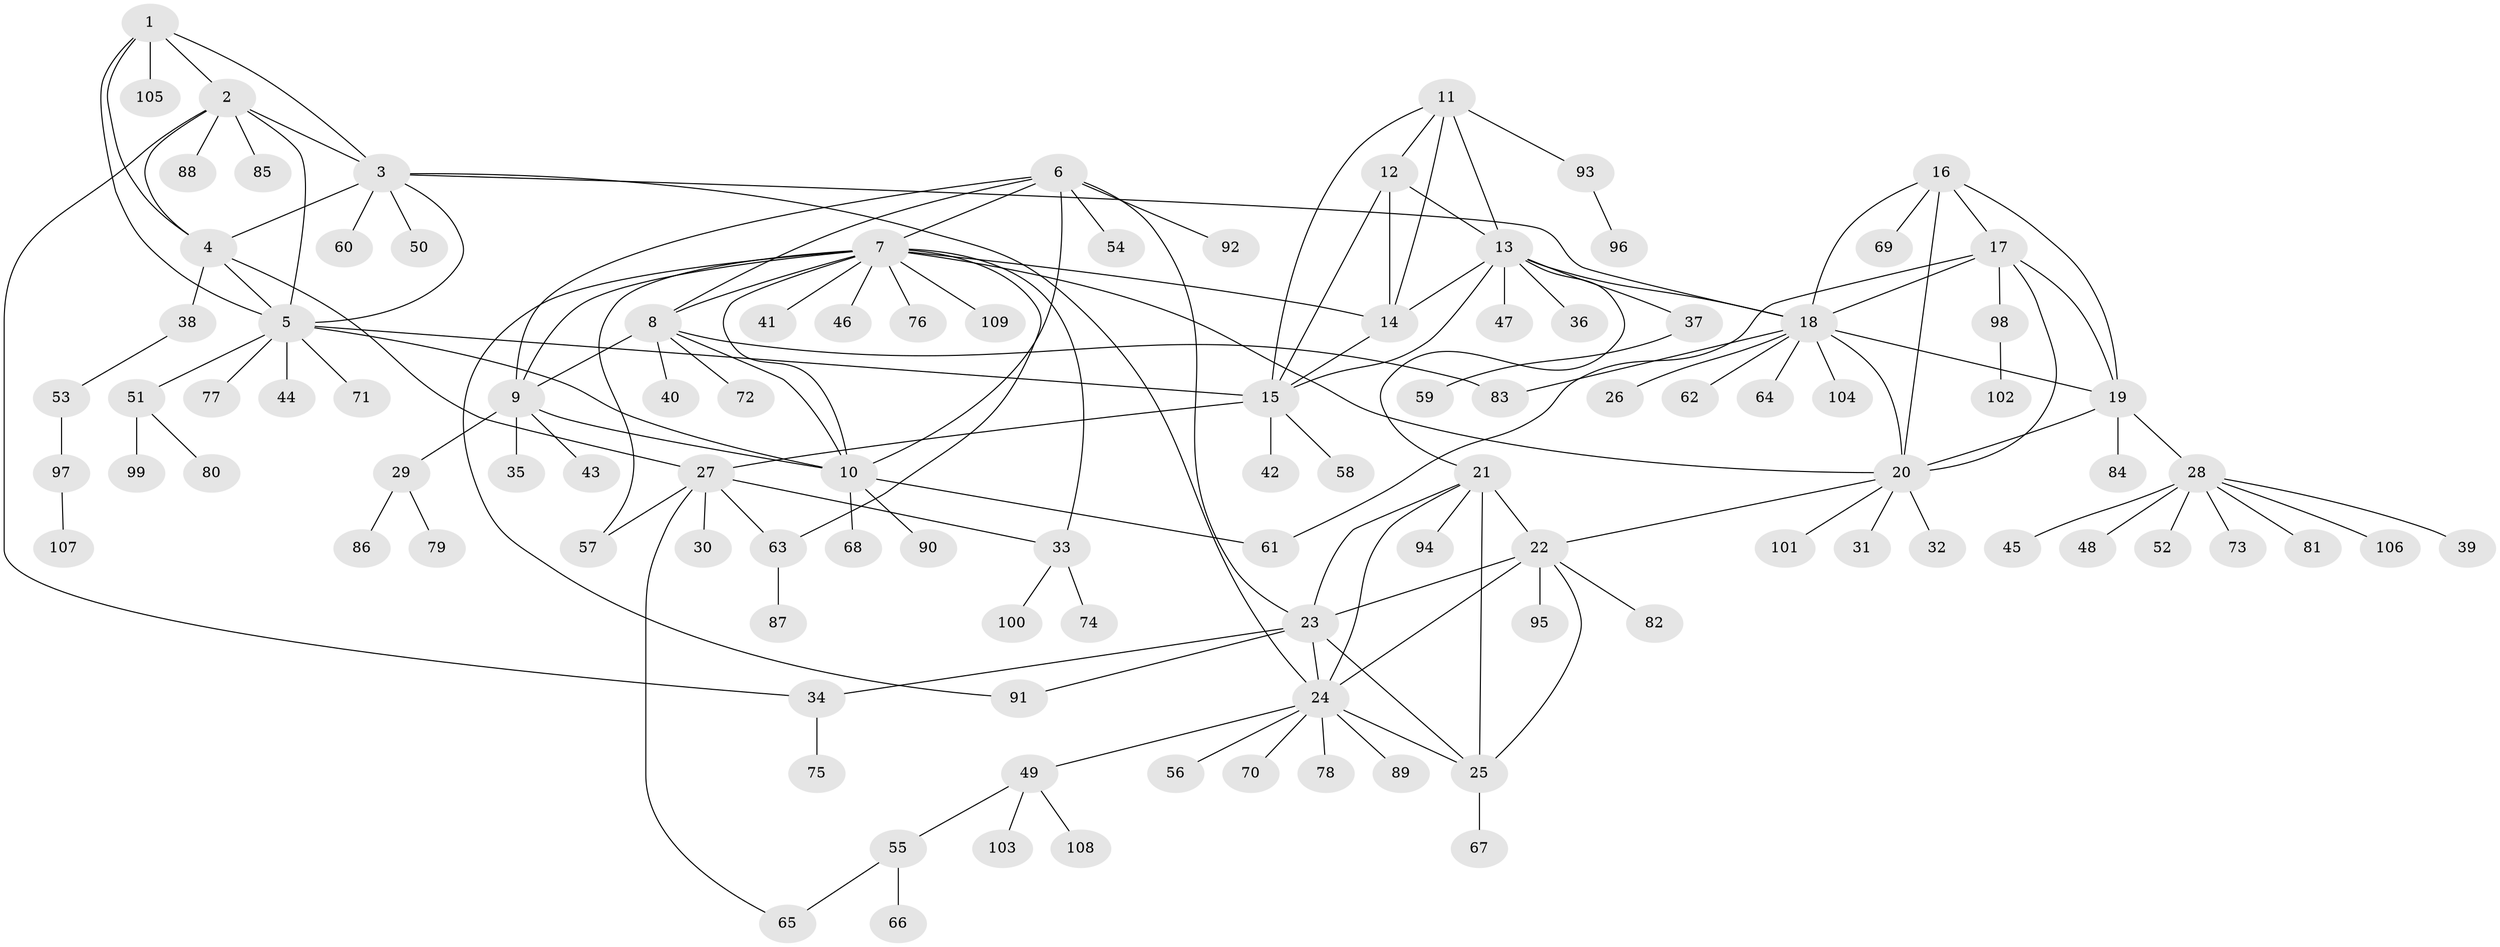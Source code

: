// Generated by graph-tools (version 1.1) at 2025/26/03/09/25 03:26:45]
// undirected, 109 vertices, 153 edges
graph export_dot {
graph [start="1"]
  node [color=gray90,style=filled];
  1;
  2;
  3;
  4;
  5;
  6;
  7;
  8;
  9;
  10;
  11;
  12;
  13;
  14;
  15;
  16;
  17;
  18;
  19;
  20;
  21;
  22;
  23;
  24;
  25;
  26;
  27;
  28;
  29;
  30;
  31;
  32;
  33;
  34;
  35;
  36;
  37;
  38;
  39;
  40;
  41;
  42;
  43;
  44;
  45;
  46;
  47;
  48;
  49;
  50;
  51;
  52;
  53;
  54;
  55;
  56;
  57;
  58;
  59;
  60;
  61;
  62;
  63;
  64;
  65;
  66;
  67;
  68;
  69;
  70;
  71;
  72;
  73;
  74;
  75;
  76;
  77;
  78;
  79;
  80;
  81;
  82;
  83;
  84;
  85;
  86;
  87;
  88;
  89;
  90;
  91;
  92;
  93;
  94;
  95;
  96;
  97;
  98;
  99;
  100;
  101;
  102;
  103;
  104;
  105;
  106;
  107;
  108;
  109;
  1 -- 2;
  1 -- 3;
  1 -- 4;
  1 -- 5;
  1 -- 105;
  2 -- 3;
  2 -- 4;
  2 -- 5;
  2 -- 34;
  2 -- 85;
  2 -- 88;
  3 -- 4;
  3 -- 5;
  3 -- 18;
  3 -- 24;
  3 -- 50;
  3 -- 60;
  4 -- 5;
  4 -- 27;
  4 -- 38;
  5 -- 10;
  5 -- 15;
  5 -- 44;
  5 -- 51;
  5 -- 71;
  5 -- 77;
  6 -- 7;
  6 -- 8;
  6 -- 9;
  6 -- 10;
  6 -- 23;
  6 -- 54;
  6 -- 92;
  7 -- 8;
  7 -- 9;
  7 -- 10;
  7 -- 14;
  7 -- 20;
  7 -- 33;
  7 -- 41;
  7 -- 46;
  7 -- 57;
  7 -- 63;
  7 -- 76;
  7 -- 91;
  7 -- 109;
  8 -- 9;
  8 -- 10;
  8 -- 40;
  8 -- 72;
  8 -- 83;
  9 -- 10;
  9 -- 29;
  9 -- 35;
  9 -- 43;
  10 -- 61;
  10 -- 68;
  10 -- 90;
  11 -- 12;
  11 -- 13;
  11 -- 14;
  11 -- 15;
  11 -- 93;
  12 -- 13;
  12 -- 14;
  12 -- 15;
  13 -- 14;
  13 -- 15;
  13 -- 18;
  13 -- 21;
  13 -- 36;
  13 -- 37;
  13 -- 47;
  14 -- 15;
  15 -- 27;
  15 -- 42;
  15 -- 58;
  16 -- 17;
  16 -- 18;
  16 -- 19;
  16 -- 20;
  16 -- 69;
  17 -- 18;
  17 -- 19;
  17 -- 20;
  17 -- 61;
  17 -- 98;
  18 -- 19;
  18 -- 20;
  18 -- 26;
  18 -- 62;
  18 -- 64;
  18 -- 83;
  18 -- 104;
  19 -- 20;
  19 -- 28;
  19 -- 84;
  20 -- 22;
  20 -- 31;
  20 -- 32;
  20 -- 101;
  21 -- 22;
  21 -- 23;
  21 -- 24;
  21 -- 25;
  21 -- 94;
  22 -- 23;
  22 -- 24;
  22 -- 25;
  22 -- 82;
  22 -- 95;
  23 -- 24;
  23 -- 25;
  23 -- 34;
  23 -- 91;
  24 -- 25;
  24 -- 49;
  24 -- 56;
  24 -- 70;
  24 -- 78;
  24 -- 89;
  25 -- 67;
  27 -- 30;
  27 -- 33;
  27 -- 57;
  27 -- 63;
  27 -- 65;
  28 -- 39;
  28 -- 45;
  28 -- 48;
  28 -- 52;
  28 -- 73;
  28 -- 81;
  28 -- 106;
  29 -- 79;
  29 -- 86;
  33 -- 74;
  33 -- 100;
  34 -- 75;
  37 -- 59;
  38 -- 53;
  49 -- 55;
  49 -- 103;
  49 -- 108;
  51 -- 80;
  51 -- 99;
  53 -- 97;
  55 -- 65;
  55 -- 66;
  63 -- 87;
  93 -- 96;
  97 -- 107;
  98 -- 102;
}
